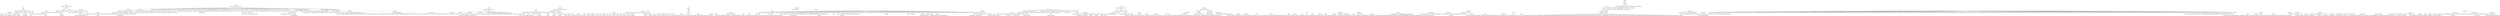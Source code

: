 digraph {
	node [shape=box];
	rankdir=BT;
	edge[arrowhead="onormal"];
	"CS2::ABitVector::iterator" -> "CS2::ABitVector::Cursor"
	"CS2::Timer" -> "CS2::BSDTimer"
	"TR::GlobalSingletonAllocator" -> "CS2::stat_allocator"
	"CS2::stat_allocator" -> "TRPersistentMemoryAllocator"
	"TR::AutomaticSymbol" -> "OMR::AutomaticSymbol"
	"OMR::AutomaticSymbol" -> "TR::RegisterMappedSymbol"
	"TR::RegisterMappedSymbol" -> "OMR::RegisterMappedSymbol"
	"OMR::RegisterMappedSymbol" -> "TR::Symbol"
	"TR::Symbol" -> "OMR::Symbol"
	"TR::Block" -> "OMR::Block"
	"OMR::Block" -> "TR::CFGNode"
	"TR::CFGNode" -> "TR_Link1"
	"TR::LabelSymbol" -> "OMR::LabelSymbol"
	"OMR::LabelSymbol" -> "TR::Symbol"
	"TR::ResolvedMethodSymbol" -> "OMR::ResolvedMethodSymbol"
	"OMR::ResolvedMethodSymbol" -> "TR::MethodSymbol"
	"TR::MethodSymbol" -> "OMR::MethodSymbol"
	"OMR::MethodSymbol" -> "TR::Symbol"
	"TR::StaticSymbol" -> "OMR::StaticSymbol"
	"OMR::StaticSymbol" -> "TR::Symbol"
	"TR::Machine" -> "OMR::X86::AMD64::Machine"
	"OMR::X86::AMD64::Machine" -> "OMR::X86::Machine"
	"OMR::X86::Machine" -> "OMR::Machine"
	"TR_X86FPStackRegister" -> "TR::RealRegister"
	"TR::RealRegister" -> "OMR::X86::AMD64::RealRegister"
	"OMR::X86::AMD64::RealRegister" -> "OMR::X86::RealRegister"
	"OMR::X86::RealRegister" -> "OMR::RealRegister"
	"OMR::RealRegister" -> "TR::Register"
	"TR::Register" -> "OMR::X86::Register"
	"OMR::X86::Register" -> "OMR::Register"
	"TR::TreeEvaluator" -> "OMR::X86::AMD64::TreeEvaluator"
	"OMR::X86::AMD64::TreeEvaluator" -> "OMR::X86::TreeEvaluator"
	"OMR::X86::TreeEvaluator" -> "OMR::TreeEvaluator"
	"TR::CPU" -> "OMR::X86::CPU"
	"OMR::X86::CPU" -> "OMR::CPU"
	"TR::DebugEnv" -> "OMR::X86::DebugEnv"
	"OMR::X86::DebugEnv" -> "OMR::DebugEnv"
	"TR::Instruction" -> "OMR::X86::Instruction"
	"OMR::X86::Instruction" -> "OMR::Instruction"
	"TR::Snippet" -> "OMR::X86::Snippet"
	"OMR::X86::Snippet" -> "OMR::Snippet"
	"TR::AliasBuilder" -> "OMR::AliasBuilder"
	"TR::ArithEnv" -> "OMR::ArithEnv"
	"TR::BlockChecklist" -> "TR::Checklist"
	"TR::CFG" -> "OMR::CFG"
	"TR::CFGEdge" -> "TR_Link"
	"TR_Link" -> "TR_Link0"
	"TR::ClassEnv" -> "OMR::ClassEnv"
	"TR::CodeGenPhase" -> "OMR::CodeGenPhase"
	"TR::CodeGenerator" -> "TestCompiler::CodeGenerator"
	"TestCompiler::CodeGenerator" -> "OMR::X86::AMD64::CodeGenerator"
	"OMR::X86::AMD64::CodeGenerator" -> "OMR::X86::CodeGenerator"
	"OMR::X86::CodeGenerator" -> "OMR::CodeGenerator"
	"TR::Compilation" -> "OMR::Compilation"
	"TR::CompilerEnv" -> "OMR::CompilerEnv"
	"TR::DataType" -> "OMR::DataType"
	"TR::DebugCounter" -> "TR::DebugCounterBase"
	"TR::DebugCounterAggregation" -> "TR::DebugCounterBase"
	"TR::Environment" -> "OMR::Environment"
	"TR::GCRegisterMap" -> "OMR::GCRegisterMap"
	"TR::GCStackAtlas" -> "OMR::GCStackAtlas"
	"TR::IL" -> "OMR::IL"
	"TR::ILOpCode" -> "OMR::ILOpCode"
	"TR::IO" -> "OMR::IO"
	"TR::KnownObjectTable" -> "OMR::KnownObjectTable"
	"TR::Monitor" -> "OMR::Monitor"
	"TR::Node" -> "OMR::Node"
	"TR::NodeChecklist" -> "TR::Checklist"
	"TR::ObjectModel" -> "TestCompiler::ObjectModel"
	"TestCompiler::ObjectModel" -> "OMR::ObjectModel"
	"TR::Optimizer" -> "OMR::Optimizer"
	"TR::Options" -> "OMR::Options"
	"TR::PersistentInfo" -> "OMR::PersistentInfo"
	"TR::Region::Instance" -> "TR::Region::Destructable"
	"TR_X86FPStackIterator" -> "TR::RegisterIterator"
	"TR::RegisterIterator" -> "OMR::X86::RegisterIterator"
	"TR::ResolvedMethod" -> "TestCompiler::ResolvedMethod"
	"TestCompiler::ResolvedMethod" -> "TestCompiler::ResolvedMethodBase"
	"TestCompiler::ResolvedMethodBase" -> "TR_ResolvedMethod"
	"TestCompiler::ResolvedMethod" -> "TestCompiler::Method"
	"TestCompiler::Method" -> "TR_Method"
	"TR::SnippetGCMap" -> "OMR::SnippetGCMap"
	"TR::StackMemoryRegion" -> "TR::Region"
	"TR::SymbolReference" -> "OMR::SymbolReference"
	"TR::SymbolReferenceTable" -> "OMR::SymbolReferenceTable"
	"TR::TreeTop" -> "OMR::TreeTop"
	"TR::VMEnv" -> "OMR::VMEnv"
	"TR::VMMethodEnv" -> "OMR::VMMethodEnv"
	"TR_BitContainerIterator" -> "TR_BitVectorIterator"
	"TR_BitVectorCursor" -> "TR_BitVectorIterator"
	"TR_ClassExtendCheck" -> "TR_Link"
	"TR_ClassLoadCheck" -> "TR_Link"
	"TR_FrontEnd" -> "TR_Uncopyable"
	"TR_HashTabDouble" -> "TR_HashTab"
	"TR_HashTabFloat" -> "TR_HashTab"
	"TR_HashTabInt" -> "TR_HashTab"
	"TR_HashTabLong" -> "TR_HashTab"
	"TR_HashTabString" -> "TR_HashTab"
	"TR_HeapMemory" -> "TR_MemoryAllocationType"
	"TR_Memory" -> "TR_MemoryBase"
	"TR_NodeKillAliasSetInterface" -> "TR_NodeAliasSetInterface"
	"TR_NodeAliasSetInterface" -> "TR_AliasSetInterface"
	"TR_NodeUseAliasSetInterface" -> "TR_NodeAliasSetInterface"
	"TR_PersistentMemory" -> "TR_MemoryBase"
	"TR_PostDominators" -> "TR_Dominators"
	"TR_PredecessorIterator" -> "TR_CFGIterator"
	"TR_StackMemory" -> "TR_MemoryAllocationType"
	"TR_SuccessorIterator" -> "TR_CFGIterator"
	"TR_UseDefAliasSetInterface" -> "TR_SymAliasSetInterface"
	"TR_SymAliasSetInterface" -> "TR_AliasSetInterface"
	"TR_SymRefIterator" -> "TR_BitVectorIterator"
	"TR_UseOnlyAliasSetInterface" -> "TR_SymAliasSetInterface"
	"TR_X86OpCode::Estimator" -> "TR_X86OpCode::BufferBase"
	"TR_X86OpCode::Writer" -> "TR_X86OpCode::BufferBase"
	"TR_X86ScratchRegisterManager" -> "TR_ScratchRegisterManager"
	"TR::ParameterSymbol" -> "OMR::ParameterSymbol"
	"OMR::ParameterSymbol" -> "TR::RegisterMappedSymbol"
	"TR::Recompilation" -> "OMR::Recompilation"
	"TR::Optimization" -> "OMR::Optimization"
	"OMR::Optimization" -> "TR_HasRandomGenerator"
	"TR::AllBlockIterator" -> "TR::BlockIterator"
	"TR::PostorderNodeOccurrenceIterator" -> "TR::NodeOccurrenceIterator"
	"TR::NodeOccurrenceIterator" -> "TR::NodeIterator"
	"TR::NodeIterator" -> "TR::TreeTopIteratorImpl"
	"TR::OptimizationManager" -> "OMR::OptimizationManager"
	"TR::PostorderNodeIterator" -> "TR::NodeIterator"
	"TR::PreorderNodeIterator" -> "TR::NodeIterator"
	"TR::PreorderNodeOccurrenceIterator" -> "TR::NodeOccurrenceIterator"
	"TR::ReversePostorderSnapshotBlockIterator" -> "TR::BlockIterator"
	"TR::TreeTopIterator" -> "TR::TreeTopIteratorImpl"
	"TR::TreeTopOrderExtendedBlockIterator" -> "TR::BlockIterator"
	"TR_InterferenceGraph" -> "TR_IGBase"
	"TR::MonitorTable" -> "OMR::MonitorTable"
	"RandomExercizer" -> "TR_HasRandomGenerator"
	"TR_AnythingPattern" -> "TR_Pattern"
	"TR_ChildPattern" -> "TR_Pattern"
	"TR_CommutativePattern" -> "TR_ChildrenPattern"
	"TR_ChildrenPattern" -> "TR_Pattern"
	"TR_ChoicePattern" -> "TR_Pattern"
	"TR_IConstPattern" -> "TR_OpCodePattern"
	"TR_OpCodePattern" -> "TR_Pattern"
	"TR_LConstPattern" -> "TR_OpCodePattern"
	"TR_NoRegisterPattern" -> "TR_Pattern"
	"TR_UnifyPattern" -> "TR_Pattern"
	"TR::VPArrayInfo" -> "TR::VPConstraint"
	"TR::VPClass" -> "TR::VPConstraint"
	"TR::VPNonNullObject" -> "TR::VPClassPresence"
	"TR::VPClassPresence" -> "TR::VPConstraint"
	"TR::VPConstString" -> "TR::VPFixedClass"
	"TR::VPFixedClass" -> "TR::VPResolvedClass"
	"TR::VPResolvedClass" -> "TR::VPClassType"
	"TR::VPClassType" -> "TR::VPConstraint"
	"TR::VPEqual" -> "TR::VPRelation"
	"TR::VPRelation" -> "TR::VPConstraint"
	"TR::VPGreaterThanOrEqual" -> "TR::VPRelation"
	"TR::VPIntConst" -> "TR::VPIntConstraint"
	"TR::VPIntConstraint" -> "TR::VPConstraint"
	"TR::VPIntRange" -> "TR::VPIntConstraint"
	"TR::VPKnownObject" -> "TR::VPFixedClass"
	"TR::VPLessThanOrEqual" -> "TR::VPRelation"
	"TR::VPLongConst" -> "TR::VPLongConstraint"
	"TR::VPLongConstraint" -> "TR::VPConstraint"
	"TR::VPLongRange" -> "TR::VPLongConstraint"
	"TR::VPMergedConstraints" -> "TR::VPConstraint"
	"TR::VPNotEqual" -> "TR::VPRelation"
	"TR::VPNullObject" -> "TR::VPClassPresence"
	"TR::VPObjectLocation" -> "TR::VPConstraint"
	"TR::VPPreexistentObject" -> "TR::VPConstraint"
	"TR::VPShortConst" -> "TR::VPShortConstraint"
	"TR::VPShortConstraint" -> "TR::VPConstraint"
	"TR::VPShortRange" -> "TR::VPShortConstraint"
	"TR::VPSync" -> "TR::VPConstraint"
	"TR::VPUnreachablePath" -> "TR::VPConstraint"
	"TR::VPUnresolvedClass" -> "TR::VPClassType"
	"TR_BlockStructure" -> "TR_Structure"
	"TR_InductionVariable" -> "TR_Link"
	"TR_RegionStructure" -> "TR_Structure"
	"TR_StructureSubGraphNode" -> "TR::CFGNode"
	"TR::CompileIlGenRequest" -> "TR::IlGenRequest"
	"TR::IlGenRequest" -> "OMR::IlGenRequest"
	"TR::IlGeneratorMethodDetails" -> "TestCompiler::IlGeneratorMethodDetails"
	"TestCompiler::IlGeneratorMethodDetails" -> "OMR::IlGeneratorMethodDetails"
	"TR::PartialInliningIlGenRequest" -> "TR::InliningIlGenRequest"
	"TR::InliningIlGenRequest" -> "TR::IlGenRequest"
	"TR_Inliner" -> "TR::Optimization"
	"OMR_InlinerPolicy" -> "TR::OptimizationPolicy"
	"OMR_InlinerPolicy" -> "OMR_InlinerHelper"
	"OMR_InlinerUtil" -> "TR::OptimizationUtil"
	"OMR_InlinerUtil" -> "OMR_InlinerHelper"
	"TR::TransformUtil" -> "OMR::TransformUtil"
	"TR_DirectCallSite" -> "TR_CallSite"
	"TR_CallSite" -> "TR_Link"
	"TR_CallStack" -> "TR_Link"
	"TR_InlineCall" -> "TR_DumbInliner"
	"TR_DumbInliner" -> "TR_InlinerBase"
	"TR_InlinerBase" -> "TR_HasRandomGenerator"
	"TR_FunctionPointerCallSite" -> "TR_IndirectCallSite"
	"TR_IndirectCallSite" -> "TR_CallSite"
	"TR_InlinerTracer" -> "TR_LogTracer"
	"TR_RegisterCandidate" -> "TR_Link"
	"TR_TrivialInliner" -> "TR::Optimization"
	"TR::Linkage" -> "OMR::X86::Linkage"
	"OMR::X86::Linkage" -> "OMR::Linkage"
	"TR_LoadExtensions" -> "TR::Optimization"
	"TR::RegisterPair" -> "OMR::RegisterPair"
	"OMR::RegisterPair" -> "TR::Register"
	"TR_HashValueNumberInfo" -> "TR_ValueNumberInfo"
	"OMR::SystemSegmentProvider" -> "TR::SegmentAllocator"
	"TR::SegmentAllocator" -> "TR::SegmentProvider"
	"TR_LinuxCallStackIterator" -> "TR_CallStackIterator"
	"__cxxabiv1::__pointer_to_member_type_info" -> "__cxxabiv1::__pbase_type_info"
	"__cxxabiv1::__pointer_type_info" -> "__cxxabiv1::__pbase_type_info"
	"__cxxabiv1::__si_class_type_info" -> "__cxxabiv1::__class_type_info"
	"__cxxabiv1::__vmi_class_type_info" -> "__cxxabiv1::__class_type_info"
	"TR_AsyncCheckInsertion" -> "TR::Optimization"
	"TR_GlobalAnticipatability" -> "TR_BackwardIntersectionBitVectorAnalysis"
	"TR_BackwardIntersectionBitVectorAnalysis" -> "TR_BackwardIntersectionDFSetAnalysis"
	"TR_BackwardIntersectionDFSetAnalysis" -> "TR_BackwardDFSetAnalysis"
	"TR_BackwardDFSetAnalysis" -> "TR_BasicDFSetAnalysis"
	"TR_BasicDFSetAnalysis" -> "TR_DataFlowAnalysis"
	"TR_Liveness" -> "TR_BackwardUnionBitVectorAnalysis"
	"TR_BackwardUnionBitVectorAnalysis" -> "TR_BackwardUnionDFSetAnalysis"
	"TR_BackwardUnionDFSetAnalysis" -> "TR_BackwardDFSetAnalysis"
	"TR_BackwardUnionSingleBitContainerAnalysis" -> "TR_BackwardUnionDFSetAnalysis"
	"TR_Delayedness" -> "TR_IntersectionBitVectorAnalysis"
	"TR_IntersectionBitVectorAnalysis" -> "TR_IntersectionDFSetAnalysis"
	"TR_IntersectionDFSetAnalysis" -> "TR_ForwardDFSetAnalysis"
	"TR_ForwardDFSetAnalysis" -> "TR_BasicDFSetAnalysis"
	"TR_Earliestness" -> "TR_UnionBitVectorAnalysis"
	"TR_UnionBitVectorAnalysis" -> "TR_UnionDFSetAnalysis"
	"TR_UnionDFSetAnalysis" -> "TR_ForwardDFSetAnalysis"
	"TR_FlowSensitiveEscapeAnalysis" -> "TR_IntersectionBitVectorAnalysis"
	"TR_Isolatedness" -> "TR_BackwardIntersectionBitVectorAnalysis"
	"TR_Latestness" -> "TR_BackwardIntersectionBitVectorAnalysis"
	"TR_LiveOnAllPaths" -> "TR_BackwardIntersectionBitVectorAnalysis"
	"TR_LocalAnticipatability" -> "TR_LocalAnalysis"
	"TR_LocalTransparency" -> "TR_LocalAnalysis"
	"TR_OSRLiveVariableInformation" -> "TR_LiveVariableInformation"
	"TR_ReachingDefinitions" -> "TR_UnionBitVectorAnalysis"
	"TR_RegisterAnticipatability" -> "TR_BackwardIntersectionBitVectorAnalysis"
	"TR_RegisterAvailability" -> "TR_IntersectionBitVectorAnalysis"
	"TR_UnionSingleBitContainerAnalysis" -> "TR_UnionDFSetAnalysis"
	"TR_CatchBlockRemover" -> "TR::Optimization"
	"TR_CFGSimplifier" -> "TR::Optimization"
	"TR_CompactLocals" -> "TR::Optimization"
	"TR_CopyPropagation" -> "TR::Optimization"
	"TR_DeadStoreElimination" -> "TR_IsolatedStoreElimination"
	"TR_IsolatedStoreElimination" -> "TR::Optimization"
	"TR::DeadTreesElimination" -> "TR::Optimization"
	"TR_ExpressionsSimplification" -> "TR::Optimization"
	"TR_FieldPrivatizer" -> "TR_LoopTransformer"
	"TR_LoopTransformer" -> "TR::Optimization"
	"TR_RedundantInductionVarElimination" -> "TR_LoopCanonicalizer"
	"TR_LoopCanonicalizer" -> "TR_LoopTransformer"
	"TR_LoopInverter" -> "TR_LoopTransformer"
	"TR_InductionVariableAnalysis" -> "TR::Optimization"
	"TR_DerivedInductionVariable" -> "TR_BasicInductionVariable"
	"TR_GeneralLoopUnroller" -> "TR_LoopTransformer"
	"TR_IVTypeTransformer" -> "TR_LoopTransformer"
	"TR_LoopStrider" -> "TR_LoopTransformer"
	"TR_PrimaryInductionVariable" -> "TR_BasicInductionVariable"
	"TR_GlobalRegisterAllocator" -> "TR::Optimization"
	"TR_LiveRangeSplitter" -> "TR::Optimization"
	"multipleJumpSuccessorIterator" -> "SuccessorIterator"
	"switchSuccessorIterator" -> "SuccessorIterator"
	"TR_LocalLiveRangeReduction" -> "TR::Optimization"
	"TR_LocalReordering" -> "TR::Optimization"
	"TR_Arraycmp" -> "TR_ArrayLoop"
	"TR_Arraycopy" -> "TR_ArrayLoop"
	"TR_Arrayset" -> "TR_ArrayLoop"
	"TR_Arraytranslate" -> "TR_ArrayLoop"
	"TR_ArraytranslateAndTest" -> "TR_ArrayLoop"
	"TR_ByteToCharArraycopy" -> "TR_ArrayLoop"
	"TR_CharToByteArraycopy" -> "TR_ArrayLoop"
	"TR_LRAddressTree" -> "TR_AddressTree"
	"TR_LoopReducer" -> "TR_LoopTransformer"
	"TR_RangeTranslateTable" -> "TR_TranslateTable"
	"TR_SetTranslateTable" -> "TR_TranslateTable"
	"TR_LoopReplicator" -> "TR_LoopTransformer"
	"TR_LoopSpecializer" -> "TR_LoopVersioner"
	"TR_LoopVersioner" -> "TR_LoopTransformer"
	"TR::LocalCSE" -> "OMR::LocalCSE"
	"OMR::LocalCSE" -> "TR::Optimization"
	"TR::LocalDeadStoreElimination" -> "TR::Optimization"
	"TR_ArraysetStoreElimination" -> "TR::Optimization"
	"TR_CleanseTrees" -> "TR_BlockManipulator"
	"TR_BlockManipulator" -> "TR::Optimization"
	"TR_BlockShuffling" -> "TR_BlockOrderingOptimization"
	"TR_BlockOrderingOptimization" -> "TR::Optimization"
	"TR_BlockSplitter" -> "TR::Optimization"
	"TR_BlockSplitter::TR_BinaryHeap" -> "TR_Array"
	"TR_CheckcastAndProfiledGuardCoalescer" -> "TR::Optimization"
	"TR_ColdBlockOutlining" -> "TR_ColdBlockMarker"
	"TR_ColdBlockMarker" -> "TR_BlockManipulator"
	"TR_CompactNullChecks" -> "TR::Optimization"
	"TR_EliminateRedundantGotos" -> "TR::Optimization"
	"TR_ExtendBasicBlocks" -> "TR_BlockManipulator"
	"TR_HoistBlocks" -> "TR::Optimization"
	"TR_InvariantArgumentPreexistence" -> "TR::Optimization"
	"TR_LongRegAllocation" -> "TR_Rematerialization"
	"TR_Rematerialization" -> "TR::Optimization"
	"TR_OrderBlocks" -> "TR_BlockOrderingOptimization"
	"TR_PeepHoleBasicBlocks" -> "TR_BlockManipulator"
	"TR_ProfiledNodeVersioning" -> "TR::Optimization"
	"TR_SimplifyAnds" -> "TR::Optimization"
	"TR_TrivialBlockExtension" -> "TR::Optimization"
	"TR_TrivialDeadTreeRemoval" -> "TR::Optimization"
	"TR::Simplifier" -> "OMR::Simplifier"
	"OMR::Simplifier" -> "TR::Optimization"
	"TR_OrderedBlockList" -> "List"
	"List" -> "ListBase"
	"TR::RecognizedCallTransformer" -> "OMR::RecognizedCallTransformer"
	"OMR::RecognizedCallTransformer" -> "TR::Optimization"
	"OMR::ValuePropagation::ValueConstraint" -> "TR_HedgeNode"
	"OMR::ValuePropagation::ValueConstraintHandler" -> "TR_HedgeTreeHandler"
	"TR::ArraycopyTransformation" -> "TR::Optimization"
	"TR::GlobalValuePropagation" -> "TR::ValuePropagation"
	"TR::ValuePropagation" -> "OMR::ValuePropagation"
	"OMR::ValuePropagation" -> "TR::Optimization"
	"TR::LocalValuePropagation" -> "TR::ValuePropagation"
	"TR::RegDepCopyRemoval" -> "TR::Optimization"
	"TR_ExceptionCheckMotion" -> "TR_DataFlowAnalysis"
	"TR_GeneralSinkStores" -> "TR_SinkStores"
	"TR_SinkStores" -> "TR::Optimization"
	"TR_IndexExprManipulator" -> "TR::Optimization"
	"TR_InnerPreexistence" -> "TR::Optimization"
	"TR_OSRDefAnalysis" -> "TR::Optimization"
	"TR_OSRDefInfo" -> "TR_UseDefInfo"
	"TR_OSRExceptionEdgeRemoval" -> "TR::Optimization"
	"TR_OSRLiveRangeAnalysis" -> "TR::Optimization"
	"TR_PartialRedundancy" -> "TR::Optimization"
	"TR_PrefetchInsertion" -> "TR_LoopTransformer"
	"TR_RedundantAsyncCheckRemoval" -> "TR::Optimization"
	"TR_RedundantExpressionAdjustment" -> "TR_IntersectionBitVectorAnalysis"
	"TR_ShrinkWrap" -> "TR::Optimization"
	"TR_StripMiner" -> "TR_LoopTransformer"
	"TR_TrivialSinkStores" -> "TR_SinkStores"
	"TR_VirtualGuardHeadMerger" -> "TR::Optimization"
	"TR_VirtualGuardTailSplitter" -> "TR::Optimization"
	"TR_CanReachGivenBlocks" -> "TR_BackwardReachability"
	"TR_BackwardReachability" -> "TR_ReachabilityAnalysis"
	"TR_CanBeReachedFromCatchBlock" -> "TR_ForwardReachability"
	"TR_ForwardReachability" -> "TR_ReachabilityAnalysis"
	"TR_CanBeReachedWithoutExceptionEdges" -> "TR_ForwardReachabilityWithoutExceptionEdges"
	"TR_ForwardReachabilityWithoutExceptionEdges" -> "TR_ReachabilityAnalysis"
	"TR_CanReachNonColdBlocks" -> "TR_BackwardReachability"
	"TR_StatsHisto" -> "TR_Stats"
	"TR_StatsInterval" -> "TR_Stats"
	"TR::AheadOfTimeCompile" -> "OMR::AheadOfTimeCompile"
	"TR::BeforeBinaryEncodingExternalRelocation" -> "TR::ExternalRelocation"
	"TR::ExternalRelocation" -> "TR::Relocation"
	"TR::ExternalOrderedPair32BitRelocation" -> "TR::ExternalRelocation"
	"TR::InstructionAbsoluteRelocation" -> "TR::Relocation"
	"TR::IteratedExternalRelocation" -> "TR_Link"
	"TR::LabelAbsoluteRelocation" -> "TR::LabelRelocation"
	"TR::LabelRelocation" -> "TR::Relocation"
	"TR::LabelRelative12BitRelocation" -> "TR::LabelRelocation"
	"TR::LabelRelative16BitRelocation" -> "TR::LabelRelocation"
	"TR::LabelRelative24BitRelocation" -> "TR::LabelRelocation"
	"TR::LabelRelative32BitRelocation" -> "TR::LabelRelocation"
	"TR::LabelRelative8BitRelocation" -> "TR::LabelRelocation"
	"TR::LabelTable32BitRelocation" -> "TR::LabelRelocation"
	"TR::LoadLabelRelative16BitRelocation" -> "TR::Relocation"
	"TR::LoadLabelRelative32BitRelocation" -> "TR::Relocation"
	"TR::LoadLabelRelative64BitRelocation" -> "TR::LabelRelocation"
	"TR::RegisterDependencyConditions" -> "OMR::X86::RegisterDependencyConditions"
	"OMR::X86::RegisterDependencyConditions" -> "OMR::RegisterDependencyConditions"
	"TR::RegisterDependency" -> "OMR::X86::RegisterDependencyExt"
	"OMR::X86::RegisterDependencyExt" -> "OMR::RegisterDependencyExt"
	"TR::UnresolvedDataSnippet" -> "OMR::UnresolvedDataSnippet"
	"OMR::UnresolvedDataSnippet" -> "TR::Snippet"
	"TR::MemoryReference" -> "OMR::X86::AMD64::MemoryReference"
	"OMR::X86::AMD64::MemoryReference" -> "OMR::X86::MemoryReference"
	"OMR::X86::MemoryReference" -> "OMR::MemoryReference"
	"TR::IA32ConstantDataSnippet" -> "TR::IA32DataSnippet"
	"TR::IA32DataSnippet" -> "TR::Snippet"
	"TR_X86ComputeCC" -> "TR::TreeEvaluator"
	"TR::AMD64Imm64SymInstruction" -> "TR::AMD64Imm64Instruction"
	"TR::AMD64Imm64Instruction" -> "TR::Instruction"
	"TR::AMD64RegImm64SymInstruction" -> "TR::AMD64RegImm64Instruction"
	"TR::AMD64RegImm64Instruction" -> "TR::X86RegInstruction"
	"TR::X86RegInstruction" -> "TR::Instruction"
	"TR::X86AlignmentInstruction" -> "TR::Instruction"
	"TR::X86PatchableCodeAlignmentInstruction" -> "TR::X86BoundaryAvoidanceInstruction"
	"TR::X86BoundaryAvoidanceInstruction" -> "TR::Instruction"
	"TR::X86CallMemInstruction" -> "TR::X86MemInstruction"
	"TR::X86MemInstruction" -> "TR::Instruction"
	"TR::X86FPArithmeticRegRegInstruction" -> "TR::X86FPRegRegInstruction"
	"TR::X86FPRegRegInstruction" -> "TR::X86RegRegInstruction"
	"TR::X86RegRegInstruction" -> "TR::X86RegInstruction"
	"TR::X86FPCompareEvalInstruction" -> "TR::Instruction"
	"TR::X86FPCompareRegRegInstruction" -> "TR::X86FPRegRegInstruction"
	"TR::X86FPMemRegInstruction" -> "TR::X86MemRegInstruction"
	"TR::X86MemRegInstruction" -> "TR::X86MemInstruction"
	"TR::X86FPRegInstruction" -> "TR::X86RegInstruction"
	"TR::X86FPRegMemInstruction" -> "TR::X86RegMemInstruction"
	"TR::X86RegMemInstruction" -> "TR::X86RegInstruction"
	"TR::X86FPRemainderRegRegInstruction" -> "TR::X86FPST0ST1RegRegInstruction"
	"TR::X86FPST0ST1RegRegInstruction" -> "TR::X86FPRegRegInstruction"
	"TR::X86FPST0STiRegRegInstruction" -> "TR::X86FPRegRegInstruction"
	"TR::X86FPSTiST0RegRegInstruction" -> "TR::X86FPRegRegInstruction"
	"TR::X86FenceInstruction" -> "TR::Instruction"
	"TR::X86ImmSnippetInstruction" -> "TR::X86ImmInstruction"
	"TR::X86ImmInstruction" -> "TR::Instruction"
	"TR::X86ImmSymInstruction" -> "TR::X86ImmInstruction"
	"TR::X86LabelInstruction" -> "TR::Instruction"
	"TR::X86MemImmSymInstruction" -> "TR::X86MemImmInstruction"
	"TR::X86MemImmInstruction" -> "TR::X86MemInstruction"
	"TR::X86MemRegImmInstruction" -> "TR::X86MemRegInstruction"
	"TR::X86MemRegRegInstruction" -> "TR::X86MemRegInstruction"
	"TR::X86MemTableInstruction" -> "TR::X86MemInstruction"
	"TR::X86PaddingSnippetInstruction" -> "TR::X86PaddingInstruction"
	"TR::X86PaddingInstruction" -> "TR::Instruction"
	"TR::X86RegImmSymInstruction" -> "TR::X86RegImmInstruction"
	"TR::X86RegImmInstruction" -> "TR::X86RegInstruction"
	"TR::X86RegMemImmInstruction" -> "TR::X86RegMemInstruction"
	"TR::X86RegRegImmInstruction" -> "TR::X86RegRegInstruction"
	"TR::X86RegRegRegInstruction" -> "TR::X86RegRegInstruction"
	"TR::X86VFPCallCleanupInstruction" -> "TR::Instruction"
	"TR::X86VFPDedicateInstruction" -> "TR::X86RegMemInstruction"
	"TR::X86VFPReleaseInstruction" -> "TR::Instruction"
	"TR::X86VFPRestoreInstruction" -> "TR::Instruction"
	"TR::X86VFPSaveInstruction" -> "TR::Instruction"
	"TR_X86BinaryCommutativeAnalyser" -> "TR_Analyser"
	"TR::X86DivideCheckSnippet" -> "TR::X86RestartSnippet"
	"TR::X86RestartSnippet" -> "TR::Snippet"
	"TR_X86SubtractAnalyser" -> "TR_Analyser"
	"TR_X86CompareAnalyser" -> "TR_Analyser"
	"TR_IA32XMMCompareAnalyser" -> "TR_X86FPCompareAnalyser"
	"TR::X86FPConvertToIntSnippet" -> "TR::X86FPConversionSnippet"
	"TR::X86FPConversionSnippet" -> "TR::X86RestartSnippet"
	"TR::X86FPConvertToLongSnippet" -> "TR::X86FPConversionSnippet"
	"TR::X86CheckAsyncMessagesSnippet" -> "TR::X86HelperCallSnippet"
	"TR::X86HelperCallSnippet" -> "TR::X86RestartSnippet"
	"TR::X86SystemLinkage" -> "TR::Linkage"
	"TR::AMD64ABILinkage" -> "TR::AMD64SystemLinkage"
	"TR::AMD64SystemLinkage" -> "TR::X86SystemLinkage"
	"TR::AMD64Win64FastCallLinkage" -> "TR::AMD64SystemLinkage"
	"TR::IlType" -> "OMR::IlType"
	"TR::IlValue" -> "OMR::IlValue"
	"TestCompiler::AbsDiffIfThenElseMethod" -> "TR::MethodBuilder"
	"TR::MethodBuilder" -> "TestCompiler::MethodBuilder"
	"TestCompiler::MethodBuilder" -> "OMR::MethodBuilder"
	"OMR::MethodBuilder" -> "TR::IlBuilder"
	"TR::IlBuilder" -> "TestCompiler::IlBuilder"
	"TestCompiler::IlBuilder" -> "OMR::IlBuilder"
	"OMR::IlBuilder" -> "TR::IlInjector"
	"TR::IlInjector" -> "TestCompiler::IlInjector"
	"TestCompiler::IlInjector" -> "OMR::IlInjector"
	"OMR::IlInjector" -> "TR_IlGenerator"
	"TR::TypeDictionary" -> "OMR::TypeDictionary"
	"TestCompiler::BasicForLoopDownMethod" -> "TR::MethodBuilder"
	"TestCompiler::BasicForLoopUpMethod" -> "TR::MethodBuilder"
	"TestCompiler::IndirectStoreIlInjector" -> "TestCompiler::BinaryOpIlInjector"
	"TestCompiler::BinaryOpIlInjector" -> "TestCompiler::OpIlInjector"
	"TestCompiler::OpIlInjector" -> "TR::IlInjector"
	"TestCompiler::BuilderTest" -> "TestCompiler::TestDriver"
	"TestCompiler::CallIlInjector" -> "TestCompiler::UnaryOpIlInjector"
	"TestCompiler::UnaryOpIlInjector" -> "TestCompiler::OpIlInjector"
	"TestCompiler::ChildlessUnaryOpIlInjector" -> "TestCompiler::UnaryOpIlInjector"
	"TestCompiler::CmpBranchOpIlInjector" -> "TestCompiler::OpIlInjector"
	"TestCompiler::DoWhileFibonnaciMethod" -> "TR::MethodBuilder"
	"TestCompiler::DoWhileIfThenElseMethod" -> "TR::MethodBuilder"
	"TestCompiler::DoWhileWithBreakAndContinueMethod" -> "TR::MethodBuilder"
	"TestCompiler::DoWhileWithBreakMethod" -> "TR::MethodBuilder"
	"TestCompiler::DoWhileWithContinueMethod" -> "TR::MethodBuilder"
	"TestCompiler::ForLoopBreakAndContinueMethod" -> "TR::MethodBuilder"
	"TestCompiler::ForLoopBreakMethod" -> "TR::MethodBuilder"
	"TestCompiler::ForLoopContinueMethod" -> "TR::MethodBuilder"
	"TestCompiler::ForLoopUPIfThenElseMethod" -> "TR::MethodBuilder"
	"TestCompiler::IfThenElseLoopMethod" -> "TR::MethodBuilder"
	"TestCompiler::IndirectLoadIlInjector" -> "TestCompiler::UnaryOpIlInjector"
	"TestCompiler::IterativeFibonnaciMethod" -> "TR::MethodBuilder"
	"TestCompiler::MaxIfThenMethod" -> "TR::MethodBuilder"
	"TestCompiler::OpCodesTest" -> "TestCompiler::TestDriver"
	"TestCompiler::RecursiveFibonnaciMethod" -> "TR::MethodBuilder"
	"TestCompiler::ShootoutNestedLoopMethod" -> "TR::MethodBuilder"
	"TestCompiler::StoreOpIlInjector" -> "TestCompiler::OpIlInjector"
	"TestCompiler::TernaryOpIlInjector" -> "TestCompiler::OpIlInjector"
	"TestCompiler::WhileDoFibonnaciMethod" -> "TR::MethodBuilder"
	"TestCompiler::WhileDoIfThenElseMethod" -> "TR::MethodBuilder"
	"TestCompiler::WhileDoWithBreakAndContinueMethod" -> "TR::MethodBuilder"
	"TestCompiler::WhileDoWithBreakMethod" -> "TR::MethodBuilder"
	"TestCompiler::WhileDoWithContinueMethod" -> "TR::MethodBuilder"
	"TestCompiler::BarIlInjector" -> "TR::IlInjector"
	"TestCompiler::FooBarTest" -> "TestCompiler::TestDriver"
	"TestCompiler::FooIlInjector" -> "TR::IlInjector"
	"TestCompiler::OptionSetTest" -> "TestCompiler::LimitFileTest"
	"TestCompiler::PPCOpCodesTest" -> "TestCompiler::OpCodesTest"
	"TestCompiler::Qux2IlInjector" -> "TR::IlInjector"
	"TestCompiler::Qux2Test" -> "TestCompiler::TestDriver"
	"TestCompiler::SimplifierFoldAndTest" -> "TestCompiler::OptTestDriver"
	"TestCompiler::OptTestDriver" -> "TestCompiler::TestDriver"
	"TestCompiler::SimplifierFoldAndIlInjector" -> "TR::IlInjector"
	"TestCompiler::SimplifierFoldAndIlVerifier" -> "TR::IlVerifier"
	"TestCompiler::SimplifierFoldAndInfo" -> "TestCompiler::MethodInfo"
	"TestCompiler::S390OpCodesTest" -> "TestCompiler::OpCodesTest"
	"TR::AllIlVerifier" -> "TR::IlVerifier"
	"TR::NoCodegenVerifier" -> "TR::IlVerifier"
	"TestCompiler::X86OpCodesTest" -> "TestCompiler::OpCodesTest"
	"TR::CodeCache" -> "OMR::CodeCache"
	"OMR::CodeCache" -> "OMR::CodeCacheBase"
	"OMR::CodeCache::CacheCriticalSection" -> "OMR::CriticalSection"
	"OMR::CodeCacheManager::CacheListCriticalSection" -> "OMR::CriticalSection"
	"OMR::CodeCacheManager::RepositoryMonitorCriticalSection" -> "OMR::CriticalSection"
	"TR::CodeCacheConfig" -> "OMR::CodeCacheConfig"
	"TR::CodeCacheManager" -> "TestCompiler::CodeCacheManager"
	"TestCompiler::CodeCacheManager" -> "OMR::CodeCacheManager"
	"TR::FrontEnd" -> "TestCompiler::FrontEnd"
	"TestCompiler::FrontEnd" -> "TR::FEBase"
	"TR::FEBase" -> "TR::FECommon"
	"TR::FECommon" -> "TR_FrontEnd"
	"TestCompiler::JitConfig" -> "TR::JitConfig"
	"TR::DefaultCompilationStrategy" -> "TR::CompilationStrategy"
	"TR::DebugSegmentProvider" -> "TR::SegmentAllocator"
	"TR::BytecodeBuilder" -> "OMR::BytecodeBuilder"
	"OMR::BytecodeBuilder" -> "TR::IlBuilder"
	"OMR::PointerType" -> "TR::IlType"
	"OMR::PrimitiveType" -> "TR::IlType"
	"OMR::StructType" -> "TR::IlType"
	"OMR::UnionType" -> "TR::IlType"
	"TR::CodeCacheMemorySegment" -> "OMR::CodeCacheMemorySegment"
	"TR::ELFRelocationResolver" -> "OMR::X86::AMD64::ELFRelocationResolver"
	"OMR::X86::AMD64::ELFRelocationResolver" -> "OMR::ELFRelocationResolver"
	"TR::Machine" -> "OMR::X86::I386::Machine"
	"OMR::X86::I386::Machine" -> "OMR::X86::Machine"
	"TR::RealRegister" -> "OMR::X86::I386::RealRegister"
	"OMR::X86::I386::RealRegister" -> "OMR::X86::RealRegister"
	"TR::TreeEvaluator" -> "OMR::X86::I386::TreeEvaluator"
	"OMR::X86::I386::TreeEvaluator" -> "OMR::X86::TreeEvaluator"
	"TestCompiler::CodeGenerator" -> "OMR::X86::I386::CodeGenerator"
	"OMR::X86::I386::CodeGenerator" -> "OMR::X86::CodeGenerator"
	"TR::MemoryReference" -> "OMR::X86::MemoryReference"
	"TR::IA32SystemLinkage" -> "TR::X86SystemLinkage"
	"JITILBuilderTest_ControlFlowTest_Test" -> "testing::Test"
	"JITILBuilderTest_NestedControlFlowLoopTest_Test" -> "testing::Test"
	"JITTest_BuilderTest_Test" -> "testing::Test"
	"testing::EmptyTestEventListener" -> "testing::TestEventListener"
	"testing::TestWithParam" -> "testing::Test"
	"testing::internal::DefaultDeathTestFactory" -> "testing::internal::DeathTestFactory"
	"testing::internal::HasNewFatalFailureHelper" -> "testing::TestPartResultReporterInterface"
	"testing::internal::Mutex" -> "testing::internal::MutexBase"
	"testing::internal::ParameterizedTestCaseInfo" -> "testing::internal::ParameterizedTestCaseInfoBase"
	"testing::internal::ParameterizedTestFactory" -> "testing::internal::TestFactoryBase"
	"testing::internal::TestFactoryImpl" -> "testing::internal::TestFactoryBase"
	"testing::internal::ThreadLocal::DefaultValueHolderFactory" -> "testing::internal::ThreadLocal::ValueHolderFactory"
	"testing::internal::ThreadLocal::InstanceValueHolderFactory" -> "testing::internal::ThreadLocal::ValueHolderFactory"
	"testing::internal::ThreadLocal::ValueHolder" -> "testing::internal::ThreadLocalValueHolderBase"
	"testing::internal::ThreadWithParam" -> "testing::internal::ThreadWithParamBase"
	"JITTest_FooBarTest_Test" -> "testing::Test"
	"TestCompiler::LimitFileTest_CheckVLogTest_Test" -> "TestCompiler::LimitFileTest"
	"TestCompiler::LimitFileTest" -> "testing::Test"
	"TestCompiler::LimitFileTest_CreateVLogTest_Test" -> "TestCompiler::LimitFileTest"
	"TestCompiler::LimitFileTest_UseLimitFileBoundTest_Test" -> "TestCompiler::LimitFileTest"
	"TestCompiler::LimitFileTest_UseLimitFileRangeTest_Test" -> "TestCompiler::LimitFileTest"
	"TestCompiler::LimitFileTest_UseLimitFileTest_Test" -> "TestCompiler::LimitFileTest"
	"TestCompiler::OMRTestEnv" -> "testing::Environment"
	"TestCompiler::LogFileTest_CreateTFLogTest_Test" -> "TestCompiler::LogFileTest"
	"TestCompiler::LogFileTest" -> "testing::Test"
	"TestCompiler::LogFileTest_EmptyTFLogTest_Test" -> "TestCompiler::LogFileTest"
	"TestCompiler::LogFileTest_KeywordsLogTest_Test" -> "TestCompiler::LogFileTest"
	"TestCompiler::OptionSetTest_UseOptionSets_Test" -> "TestCompiler::OptionSetTest"
	"TestCompiler::OptionSetTest_WithDefault_Test" -> "TestCompiler::OptionSetTest"
	"JITCrossPlatformsOpCodesTest_AddressTest_Test" -> "testing::Test"
	"JITCrossPlatformsOpCodesTest_BitwiseTest_Test" -> "testing::Test"
	"JITCrossPlatformsOpCodesTest_CompareTest_Test" -> "testing::Test"
	"JITCrossPlatformsOpCodesTest_DISABLED_OpCodesTests_Test" -> "testing::Test"
	"JITCrossPlatformsOpCodesTest_DISABLED_UnaryTest_Test" -> "testing::Test"
	"JITCrossPlatformsOpCodesTest_IntegerArithmeticTest_Test" -> "testing::Test"
	"JITCrossPlatformsOpCodesTest_MemoryOperationTest_Test" -> "testing::Test"
	"JITCrossPlatformsOpCodesTest_TernaryTest_Test" -> "testing::Test"
	"JITCrossPlatformsOpCodesTest_UnaryTest_Test" -> "testing::Test"
	"JITCrossPlatformsOpCodesTest_UnsupportedOpCodesTest_Test" -> "testing::Test"
	"JITQuxTest_QuxTest2_Test" -> "testing::Test"
	"TestCompiler::SimplifierFoldAndTest_SimplifierFoldAndTest_Test" -> "TestCompiler::SimplifierFoldAndTest"
	"TestCompiler::OptTestDriver" -> "testing::Test"
	"JITX86OpCodesTest_BitwiseTest_Test" -> "testing::Test"
	"JITX86OpCodesTest_CompareTest_Test" -> "testing::Test"
	"JITX86OpCodesTest_DISABLED_X86ConvertOpCodesTests_Test" -> "testing::Test"
	"JITX86OpCodesTest_DISABLED_X86IntegerArithmeticTest_Test" -> "testing::Test"
	"JITX86OpCodesTest_DISABLED_X86MemoryOpCodesTests_Test" -> "testing::Test"
	"JITX86OpCodesTest_DISABLED_X86UnaryTest_Test" -> "testing::Test"
	"JITX86OpCodesTest_DirectCallTest_Test" -> "testing::Test"
	"JITX86OpCodesTest_FloatArithmeticTest_Test" -> "testing::Test"
	"JITX86OpCodesTest_IntegerArithmeticTest_Test" -> "testing::Test"
	"JITX86OpCodesTest_MemoryOperationTest_Test" -> "testing::Test"
	"JITX86OpCodesTest_TernaryTest_Test" -> "testing::Test"
	"JITX86OpCodesTest_UnaryTest_Test" -> "testing::Test"
	"JITX86OpCodesTest_UnsupportedOpCodesTest_Test" -> "testing::Test"
	"JITX86OpCodesTest_X86AddressTest_Test" -> "testing::Test"
	"TR::ELFRelocationResolver" -> "OMR::ELFRelocationResolver"
	"TR::CPU" -> "OMR::Power::CPU"
	"OMR::Power::CPU" -> "OMR::CPU"
	"TR::DebugEnv" -> "OMR::Power::DebugEnv"
	"OMR::Power::DebugEnv" -> "OMR::DebugEnv"
	"TR::InstOpCode" -> "OMR::Power::InstOpCode"
	"OMR::Power::InstOpCode" -> "OMR::InstOpCode"
	"TR::Instruction" -> "OMR::Power::Instruction"
	"OMR::Power::Instruction" -> "OMR::Instruction"
	"TR::Machine" -> "OMR::Power::Machine"
	"OMR::Power::Machine" -> "OMR::Machine"
	"TR::MemoryReference" -> "OMR::Power::MemoryReference"
	"OMR::Power::MemoryReference" -> "OMR::MemoryReference"
	"TR::RealRegister" -> "OMR::Power::RealRegister"
	"OMR::Power::RealRegister" -> "OMR::RealRegister"
	"TR::Register" -> "OMR::Power::Register"
	"OMR::Power::Register" -> "OMR::Register"
	"TR::Snippet" -> "OMR::Power::Snippet"
	"OMR::Power::Snippet" -> "OMR::Snippet"
	"TR::TreeEvaluator" -> "OMR::Power::TreeEvaluator"
	"OMR::Power::TreeEvaluator" -> "OMR::TreeEvaluator"
	"TestCompiler::CodeGenerator" -> "OMR::Power::CodeGenerator"
	"OMR::Power::CodeGenerator" -> "OMR::CodeGenerator"
	"TR_PPCOutOfLineCodeSection" -> "TR_OutOfLineCodeSection"
	"TR_PPCScratchRegisterManager" -> "TR_ScratchRegisterManager"
	"TR::Linkage" -> "OMR::Power::Linkage"
	"OMR::Power::Linkage" -> "OMR::Linkage"
	"TR::RegisterDependencyConditions" -> "OMR::Power::RegisterDependencyConditions"
	"OMR::Power::RegisterDependencyConditions" -> "OMR::RegisterDependencyConditions"
	"TR::RegisterDependency" -> "OMR::Power::RegisterDependencyExt"
	"OMR::Power::RegisterDependencyExt" -> "OMR::RegisterDependencyExt"
	"TR::RegisterIterator" -> "OMR::Power::RegisterIterator"
	"TR::AheadOfTimeCompile" -> "OMR::Power::AheadOfTimeCompile"
	"OMR::Power::AheadOfTimeCompile" -> "OMR::AheadOfTimeCompile"
	"TR::PPCPairedLabelAbsoluteRelocation" -> "TR::LabelRelocation"
	"TR::PPCPairedRelocation" -> "TR::PPCRelocation"
	"TR::PPCAdminInstruction" -> "TR::Instruction"
	"TR_PPCComputeCC" -> "TR::TreeEvaluator"
	"TR::PPCAlignedLabelInstruction" -> "TR::PPCLabelInstruction"
	"TR::PPCLabelInstruction" -> "TR::Instruction"
	"TR::PPCDepConditionalBranchInstruction" -> "TR::PPCConditionalBranchInstruction"
	"TR::PPCConditionalBranchInstruction" -> "TR::PPCLabelInstruction"
	"TR::PPCControlFlowInstruction" -> "TR::Instruction"
	"TR::PPCDepImmInstruction" -> "TR::PPCDepInstruction"
	"TR::PPCDepInstruction" -> "TR::Instruction"
	"TR::PPCDepImmSymInstruction" -> "TR::PPCDepInstruction"
	"TR::PPCDepLabelInstruction" -> "TR::PPCLabelInstruction"
	"TR::PPCImm2Instruction" -> "TR::PPCImmInstruction"
	"TR::PPCImmInstruction" -> "TR::Instruction"
	"TR::PPCMemSrc1Instruction" -> "TR::PPCMemInstruction"
	"TR::PPCMemInstruction" -> "TR::Instruction"
	"TR::PPCSrc1Instruction" -> "TR::PPCImmInstruction"
	"TR::PPCSrc2Instruction" -> "TR::Instruction"
	"TR::PPCTrg1ImmInstruction" -> "TR::PPCTrg1Instruction"
	"TR::PPCTrg1Instruction" -> "TR::Instruction"
	"TR::PPCTrg1MemInstruction" -> "TR::PPCTrg1Instruction"
	"TR::PPCTrg1Src1Imm2Instruction" -> "TR::PPCTrg1Src1ImmInstruction"
	"TR::PPCTrg1Src1ImmInstruction" -> "TR::PPCTrg1Src1Instruction"
	"TR::PPCTrg1Src1Instruction" -> "TR::PPCTrg1Instruction"
	"TR::PPCTrg1Src2ImmInstruction" -> "TR::PPCTrg1Src2Instruction"
	"TR::PPCTrg1Src2Instruction" -> "TR::PPCTrg1Src1Instruction"
	"TR::PPCTrg1Src3Instruction" -> "TR::PPCTrg1Src2Instruction"
	"TR::PPCArrayCopyCallSnippet" -> "TR::PPCHelperCallSnippet"
	"TR::PPCHelperCallSnippet" -> "TR::Snippet"
	"TR_PPCTableOfConstants" -> "OMR::TableOfConstants"
	"TR::PPCSystemLinkage" -> "TR::Linkage"
	"TR::ConstantDataSnippet" -> "OMR::ConstantDataSnippet"
	"TR_PPCCRBackingStore" -> "TR_BackingStore"
	"JITPPCOpCodesTest_BitwiseTest_Test" -> "testing::Test"
	"JITPPCOpCodesTest_CompareTest_Test" -> "testing::Test"
	"JITPPCOpCodesTest_DISABLED_PPCLEBitwiseTest_Test" -> "testing::Test"
	"JITPPCOpCodesTest_DISABLED_PPCLECompareTests_Test" -> "testing::Test"
	"JITPPCOpCodesTest_DISABLED_PPCLEConvertTests_Test" -> "testing::Test"
	"JITPPCOpCodesTest_DISABLED_PPCLEDirectCallTest_Test" -> "testing::Test"
	"JITPPCOpCodesTest_DISABLED_PPCLEFloatArithmeticTest_Test" -> "testing::Test"
	"JITPPCOpCodesTest_DISABLED_PPCLEIntegerArithmeticTest_Test" -> "testing::Test"
	"JITPPCOpCodesTest_DISABLED_PPCLEMemoryOperationTest_Test" -> "testing::Test"
	"JITPPCOpCodesTest_DISABLED_PPCLETernaryTest_Test" -> "testing::Test"
	"JITPPCOpCodesTest_DISABLED_PPCLEUnaryTest_Test" -> "testing::Test"
	"JITPPCOpCodesTest_MemoryOperationTest_Test" -> "testing::Test"
	"JITPPCOpCodesTest_PPCAddressTest_Test" -> "testing::Test"
	"JITPPCOpCodesTest_TernaryTest_Test" -> "testing::Test"
	"JITPPCOpCodesTest_UnaryTest_Test" -> "testing::Test"
	"JITPPCOpCodesTest_UnsupportedOpCodesTest_Test" -> "testing::Test"
	"TR::CodeCacheConfig" -> "OMR::Power::CodeCacheConfig"
	"OMR::Power::CodeCacheConfig" -> "OMR::CodeCacheConfig"
	"TR::RealRegister" -> "OMR::Z::RealRegister"
	"OMR::Z::RealRegister" -> "OMR::RealRegister"
	"TR::Register" -> "OMR::Z::Register"
	"OMR::Z::Register" -> "OMR::Register"
	"TR::CPU" -> "OMR::Z::CPU"
	"OMR::Z::CPU" -> "OMR::CPU"
	"TR::CodeGenPhase" -> "OMR::Z::CodeGenPhase"
	"OMR::Z::CodeGenPhase" -> "OMR::CodeGenPhase"
	"TR::DebugEnv" -> "OMR::Z::DebugEnv"
	"OMR::Z::DebugEnv" -> "OMR::DebugEnv"
	"TR::InstOpCode" -> "OMR::Z::InstOpCode"
	"OMR::Z::InstOpCode" -> "OMR::InstOpCode"
	"TR::Instruction" -> "OMR::Z::Instruction"
	"OMR::Z::Instruction" -> "OMR::Instruction"
	"TR::Machine" -> "OMR::Z::Machine"
	"OMR::Z::Machine" -> "OMR::Machine"
	"TR::Snippet" -> "OMR::Z::Snippet"
	"OMR::Z::Snippet" -> "OMR::Snippet"
	"TR::TreeEvaluator" -> "OMR::Z::TreeEvaluator"
	"OMR::Z::TreeEvaluator" -> "OMR::TreeEvaluator"
	"TR::CodeGenerator" -> "TestCompiler::Z::CodeGenerator"
	"TestCompiler::Z::CodeGenerator" -> "TestCompiler::CodeGenerator"
	"TestCompiler::CodeGenerator" -> "OMR::Z::CodeGenerator"
	"OMR::Z::CodeGenerator" -> "OMR::CodeGenerator"
	"TR_S390OutOfLineCodeSection" -> "TR_OutOfLineCodeSection"
	"TR_S390ScratchRegisterManager" -> "TR_ScratchRegisterManager"
	"TR::Linkage" -> "OMR::Z::Linkage"
	"OMR::Z::Linkage" -> "OMR::Linkage"
	"TR::MemoryReference" -> "OMR::Z::MemoryReference"
	"OMR::Z::MemoryReference" -> "OMR::MemoryReference"
	"TR::RegisterDependencyConditions" -> "OMR::Z::RegisterDependencyConditions"
	"OMR::Z::RegisterDependencyConditions" -> "OMR::RegisterDependencyConditions"
	"TR::RegisterDependency" -> "OMR::Z::RegisterDependencyExt"
	"TR::S390ConstantInstructionSnippet" -> "TR::S390ConstantDataSnippet"
	"TR::S390ConstantDataSnippet" -> "TR::Snippet"
	"TR::S390EyeCatcherDataSnippet" -> "TR::S390ConstantDataSnippet"
	"TR::S390InterfaceCallDataSnippet" -> "TR::S390ConstantDataSnippet"
	"TR::S390JNICallDataSnippet" -> "TR::S390ConstantDataSnippet"
	"TR::S390LabelTableSnippet" -> "TR::S390ConstantDataSnippet"
	"TR::S390LookupSwitchSnippet" -> "TR::S390TargetAddressSnippet"
	"TR::S390TargetAddressSnippet" -> "TR::Snippet"
	"TR::S390WritableDataSnippet" -> "TR::S390ConstantDataSnippet"
	"TR::RegisterPair" -> "OMR::Z::RegisterPair"
	"OMR::Z::RegisterPair" -> "OMR::RegisterPair"
	"TR::RegisterIterator" -> "OMR::Z::RegisterIterator"
	"TR::S390AnnotationInstruction" -> "TR::Instruction"
	"TR_S390ComputeCC" -> "TR::TreeEvaluator"
	"TR::S390BranchInstruction" -> "TR::S390LabeledInstruction"
	"TR::S390LabeledInstruction" -> "TR::Instruction"
	"TR::S390BranchOnCountInstruction" -> "TR::S390LabeledInstruction"
	"TR::S390BranchOnIndexInstruction" -> "TR::S390LabeledInstruction"
	"TR::S390DebugCounterBumpInstruction" -> "TR::S390PseudoInstruction"
	"TR::S390PseudoInstruction" -> "TR::Instruction"
	"TR::S390EInstruction" -> "TR::Instruction"
	"TR::S390IEInstruction" -> "TR::Instruction"
	"TR::S390IInstruction" -> "TR::Instruction"
	"TR::S390Imm2Instruction" -> "TR::Instruction"
	"TR::S390ImmSnippetInstruction" -> "TR::S390ImmInstruction"
	"TR::S390ImmInstruction" -> "TR::Instruction"
	"TR::S390ImmSymInstruction" -> "TR::S390ImmInstruction"
	"TR::S390LabelInstruction" -> "TR::S390LabeledInstruction"
	"TR::S390MIIInstruction" -> "TR::Instruction"
	"TR::S390SS1WithImplicitGPRsInstruction" -> "TR::S390SS1Instruction"
	"TR::S390SS1Instruction" -> "TR::S390MemMemInstruction"
	"TR::S390MemMemInstruction" -> "TR::S390MemInstruction"
	"TR::S390MemInstruction" -> "TR::Instruction"
	"TR::S390NOPInstruction" -> "TR::Instruction"
	"TR::S390OpCodeOnlyInstruction" -> "TR::Instruction"
	"TR::S390RIEInstruction" -> "TR::S390RegInstruction"
	"TR::S390RegInstruction" -> "TR::Instruction"
	"TR::S390RISInstruction" -> "TR::S390RIInstruction"
	"TR::S390RIInstruction" -> "TR::S390RegInstruction"
	"TR::S390RILInstruction" -> "TR::Instruction"
	"TR::S390RREInstruction" -> "TR::S390RRInstruction"
	"TR::S390RRInstruction" -> "TR::S390RegInstruction"
	"TR::S390RRFInstruction" -> "TR::S390RRInstruction"
	"TR::S390RRRInstruction" -> "TR::S390RRInstruction"
	"TR::S390RRSInstruction" -> "TR::S390RRInstruction"
	"TR::S390RSWithImplicitPairStoresInstruction" -> "TR::S390RSInstruction"
	"TR::S390RSInstruction" -> "TR::S390RegInstruction"
	"TR::S390RSLInstruction" -> "TR::S390MemInstruction"
	"TR::S390RSLbInstruction" -> "TR::S390RegInstruction"
	"TR::S390RSYInstruction" -> "TR::S390RSInstruction"
	"TR::S390RXEInstruction" -> "TR::S390RXInstruction"
	"TR::S390RXInstruction" -> "TR::S390RegInstruction"
	"TR::S390RXFInstruction" -> "TR::S390RRInstruction"
	"TR::S390RXYInstruction" -> "TR::S390RXInstruction"
	"TR::S390RXYbInstruction" -> "TR::S390MemInstruction"
	"TR::S390SIYInstruction" -> "TR::S390SIInstruction"
	"TR::S390SIInstruction" -> "TR::S390MemInstruction"
	"TR::S390SILInstruction" -> "TR::S390MemInstruction"
	"TR::S390SInstruction" -> "TR::S390MemInstruction"
	"TR::S390SMIInstruction" -> "TR::Instruction"
	"TR::S390SS2Instruction" -> "TR::S390SS1Instruction"
	"TR::S390SS5WithImplicitGPRsInstruction" -> "TR::S390SS4Instruction"
	"TR::S390SS4Instruction" -> "TR::S390SS1Instruction"
	"TR::S390SSEInstruction" -> "TR::S390MemMemInstruction"
	"TR::S390SSFInstruction" -> "TR::S390RXInstruction"
	"TR::S390TranslateInstruction" -> "TR::Instruction"
	"TR::S390VRIaInstruction" -> "TR::S390VRIInstruction"
	"TR::S390VRIInstruction" -> "TR::S390VInstruction"
	"TR::S390VInstruction" -> "TR::S390RegInstruction"
	"TR::S390VRIbInstruction" -> "TR::S390VRIInstruction"
	"TR::S390VRIcInstruction" -> "TR::S390VRIInstruction"
	"TR::S390VRIdInstruction" -> "TR::S390VRIInstruction"
	"TR::S390VRIeInstruction" -> "TR::S390VRIInstruction"
	"TR::S390VRIfInstruction" -> "TR::S390VRIInstruction"
	"TR::S390VRIgInstruction" -> "TR::S390VRIInstruction"
	"TR::S390VRIhInstruction" -> "TR::S390VRIInstruction"
	"TR::S390VRIiInstruction" -> "TR::S390VRIInstruction"
	"TR::S390VRRaInstruction" -> "TR::S390VRRInstruction"
	"TR::S390VRRInstruction" -> "TR::S390VInstruction"
	"TR::S390VRRbInstruction" -> "TR::S390VRRInstruction"
	"TR::S390VRRcInstruction" -> "TR::S390VRRInstruction"
	"TR::S390VRRdInstruction" -> "TR::S390VRRInstruction"
	"TR::S390VRReInstruction" -> "TR::S390VRRInstruction"
	"TR::S390VRRfInstruction" -> "TR::S390VRRInstruction"
	"TR::S390VRRgInstruction" -> "TR::S390VRRInstruction"
	"TR::S390VRRhInstruction" -> "TR::S390VRRInstruction"
	"TR::S390VRRiInstruction" -> "TR::S390VRRInstruction"
	"TR::S390VRSInstruction" -> "TR::S390VInstruction"
	"TR::S390VRSaInstruction" -> "TR::S390VStorageInstruction"
	"TR::S390VStorageInstruction" -> "TR::S390VInstruction"
	"TR::S390VRSbInstruction" -> "TR::S390VStorageInstruction"
	"TR::S390VRScInstruction" -> "TR::S390VStorageInstruction"
	"TR::S390VRSdInstruction" -> "TR::S390VStorageInstruction"
	"TR::S390VRVInstruction" -> "TR::S390VStorageInstruction"
	"TR::S390VRXInstruction" -> "TR::S390VStorageInstruction"
	"TR::S390VSIInstruction" -> "TR::S390VStorageInstruction"
	"TR_S390BinaryAnalyser" -> "TR_Analyser"
	"TR_S390BinaryCommutativeAnalyser" -> "TR_Analyser"
	"TR::S390CallSnippet" -> "TR::Snippet"
	"TR_S390CompareAnalyser" -> "TR_Analyser"
	"TR::S390HelperCallSnippet" -> "TR::Snippet"
	"BitOpMemConstLenMacroOp" -> "MemToMemConstLenMacroOp"
	"MemToMemConstLenMacroOp" -> "MemToMemMacroOp"
	"BitOpMemVarLenMacroOp" -> "MemToMemVarLenMacroOp"
	"MemToMemVarLenMacroOp" -> "MemToMemMacroOp"
	"MemClearConstLenMacroOp" -> "MemToMemConstLenMacroOp"
	"MemClearVarLenMacroOp" -> "MemToMemVarLenMacroOp"
	"MemCmpConstLenSignMacroOp" -> "MemCmpConstLenMacroOp"
	"MemCmpConstLenMacroOp" -> "MemToMemConstLenMacroOp"
	"MemCmpVarLenSignMacroOp" -> "MemCmpVarLenMacroOp"
	"MemCmpVarLenMacroOp" -> "MemToMemVarLenMacroOp"
	"MemCpyAtomicMacroOp" -> "MemToMemTypedVarLenMacroOp"
	"MemToMemTypedVarLenMacroOp" -> "MemToMemTypedMacroOp"
	"MemCpyConstLenMacroOp" -> "MemToMemConstLenMacroOp"
	"MemCpyVarLenMacroOp" -> "MemToMemVarLenMacroOp"
	"MemCpyVarLenTypedMacroOp" -> "MemToMemTypedVarLenMacroOp"
	"MemInitConstLenMacroOp" -> "MemToMemConstLenMacroOp"
	"MemInitVarLenMacroOp" -> "MemToMemVarLenMacroOp"
	"MemInitVarLenTypedMacroOp" -> "MemToMemTypedVarLenMacroOp"
	"TR::S390zLinuxSystemLinkage" -> "TR::SystemLinkage"
	"TR::SystemLinkage" -> "TR::S390SystemLinkage"
	"TR::S390SystemLinkage" -> "TR::Linkage"
	"TR::S390zOSSystemLinkage" -> "TR::Z::ZOSBaseSystemLinkage"
	"TR::Z::ZOSBaseSystemLinkage" -> "TR::SystemLinkage"
	"TR::S390RestoreGPR7Snippet" -> "TR::Snippet"
	"JITS390OpCodesTest_BitwiseTest_Test" -> "testing::Test"
	"JITS390OpCodesTest_CompareTest_Test" -> "testing::Test"
	"JITS390OpCodesTest_DISABLED_S390BitwiseTest_Test" -> "testing::Test"
	"JITS390OpCodesTest_DISABLED_S390CompareTests_Test" -> "testing::Test"
	"JITS390OpCodesTest_DISABLED_S390ConvertToAddressTest_Test" -> "testing::Test"
	"JITS390OpCodesTest_DISABLED_S390DirectCallTest_Test" -> "testing::Test"
	"JITS390OpCodesTest_DISABLED_S390IntegerArithmeticTests_Test" -> "testing::Test"
	"JITS390OpCodesTest_DISABLED_S390MemoryOperationTest_Test" -> "testing::Test"
	"JITS390OpCodesTest_DISABLED_S390TernaryTests_Test" -> "testing::Test"
	"JITS390OpCodesTest_DISABLED_S390UnaryTests_Test" -> "testing::Test"
	"JITS390OpCodesTest_DirectCallTest_Test" -> "testing::Test"
	"JITS390OpCodesTest_FloatArithmeticTest_Test" -> "testing::Test"
	"JITS390OpCodesTest_IntegerArithmeticTest_Test" -> "testing::Test"
	"JITS390OpCodesTest_MemoryOperationTest_Test" -> "testing::Test"
	"JITS390OpCodesTest_S390AddressTest_Test" -> "testing::Test"
	"JITS390OpCodesTest_TernaryTest_Test" -> "testing::Test"
	"JITS390OpCodesTest_UnaryTest_Test" -> "testing::Test"
}